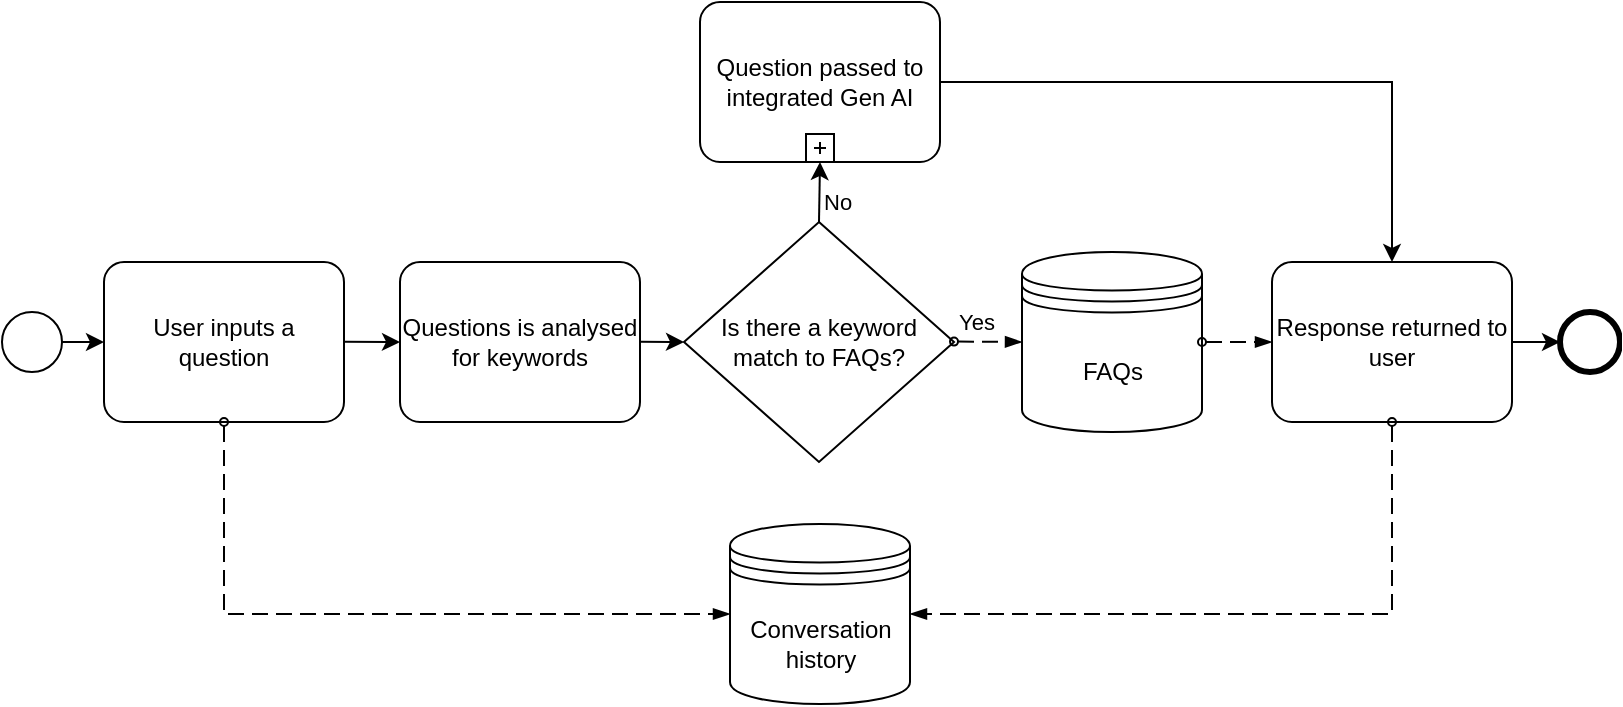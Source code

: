 <mxfile version="24.7.17">
  <diagram name="Page-1" id="DeIbvVuHgj3Wy3qqAMVm">
    <mxGraphModel dx="989" dy="514" grid="1" gridSize="10" guides="1" tooltips="1" connect="1" arrows="1" fold="1" page="1" pageScale="1" pageWidth="827" pageHeight="1169" math="0" shadow="0">
      <root>
        <mxCell id="0" />
        <mxCell id="1" parent="0" />
        <mxCell id="FuicBAazCinTitxpznMg-1" value="FAQs" style="shape=datastore;html=1;labelPosition=center;verticalLabelPosition=middle;align=center;verticalAlign=middle;" vertex="1" parent="1">
          <mxGeometry x="515" y="445" width="90" height="90" as="geometry" />
        </mxCell>
        <mxCell id="FuicBAazCinTitxpznMg-3" value="Is there a keyword match to FAQs?" style="shape=rhombus;html=1;dashed=0;whiteSpace=wrap;perimeter=rhombusPerimeter;" vertex="1" parent="1">
          <mxGeometry x="346" y="430" width="135" height="120" as="geometry" />
        </mxCell>
        <mxCell id="FuicBAazCinTitxpznMg-4" value="" style="points=[[0.145,0.145,0],[0.5,0,0],[0.855,0.145,0],[1,0.5,0],[0.855,0.855,0],[0.5,1,0],[0.145,0.855,0],[0,0.5,0]];shape=mxgraph.bpmn.event;html=1;verticalLabelPosition=bottom;labelBackgroundColor=#ffffff;verticalAlign=top;align=center;perimeter=ellipsePerimeter;outlineConnect=0;aspect=fixed;outline=standard;symbol=general;" vertex="1" parent="1">
          <mxGeometry x="5" y="475" width="30" height="30" as="geometry" />
        </mxCell>
        <mxCell id="FuicBAazCinTitxpznMg-5" value="User inputs a question" style="points=[[0.25,0,0],[0.5,0,0],[0.75,0,0],[1,0.25,0],[1,0.5,0],[1,0.75,0],[0.75,1,0],[0.5,1,0],[0.25,1,0],[0,0.75,0],[0,0.5,0],[0,0.25,0]];shape=mxgraph.bpmn.task;whiteSpace=wrap;rectStyle=rounded;size=10;html=1;container=1;expand=0;collapsible=0;taskMarker=abstract;" vertex="1" parent="1">
          <mxGeometry x="56" y="450" width="120" height="80" as="geometry" />
        </mxCell>
        <mxCell id="FuicBAazCinTitxpznMg-6" value="Questions is analysed for keywords" style="points=[[0.25,0,0],[0.5,0,0],[0.75,0,0],[1,0.25,0],[1,0.5,0],[1,0.75,0],[0.75,1,0],[0.5,1,0],[0.25,1,0],[0,0.75,0],[0,0.5,0],[0,0.25,0]];shape=mxgraph.bpmn.task;whiteSpace=wrap;rectStyle=rounded;size=10;html=1;container=1;expand=0;collapsible=0;taskMarker=abstract;" vertex="1" parent="1">
          <mxGeometry x="204" y="450" width="120" height="80" as="geometry" />
        </mxCell>
        <mxCell id="FuicBAazCinTitxpznMg-7" value="Question passed to integrated Gen AI" style="points=[[0.25,0,0],[0.5,0,0],[0.75,0,0],[1,0.25,0],[1,0.5,0],[1,0.75,0],[0.75,1,0],[0.5,1,0],[0.25,1,0],[0,0.75,0],[0,0.5,0],[0,0.25,0]];shape=mxgraph.bpmn.task;whiteSpace=wrap;rectStyle=rounded;size=10;html=1;container=1;expand=0;collapsible=0;taskMarker=abstract;isLoopSub=1;" vertex="1" parent="1">
          <mxGeometry x="354" y="320" width="120" height="80" as="geometry" />
        </mxCell>
        <mxCell id="FuicBAazCinTitxpznMg-8" value="Response returned to user" style="points=[[0.25,0,0],[0.5,0,0],[0.75,0,0],[1,0.25,0],[1,0.5,0],[1,0.75,0],[0.75,1,0],[0.5,1,0],[0.25,1,0],[0,0.75,0],[0,0.5,0],[0,0.25,0]];shape=mxgraph.bpmn.task;whiteSpace=wrap;rectStyle=rounded;size=10;html=1;container=1;expand=0;collapsible=0;taskMarker=abstract;" vertex="1" parent="1">
          <mxGeometry x="640" y="450" width="120" height="80" as="geometry" />
        </mxCell>
        <mxCell id="FuicBAazCinTitxpznMg-9" style="edgeStyle=orthogonalEdgeStyle;rounded=0;orthogonalLoop=1;jettySize=auto;html=1;exitX=0.5;exitY=1;exitDx=0;exitDy=0;" edge="1" parent="1" source="FuicBAazCinTitxpznMg-3" target="FuicBAazCinTitxpznMg-3">
          <mxGeometry relative="1" as="geometry" />
        </mxCell>
        <mxCell id="FuicBAazCinTitxpznMg-10" value="&lt;div&gt;Conversation&lt;/div&gt;&lt;div&gt;history&lt;/div&gt;" style="shape=datastore;html=1;labelPosition=center;verticalLabelPosition=middle;align=center;verticalAlign=middle;" vertex="1" parent="1">
          <mxGeometry x="369" y="581" width="90" height="90" as="geometry" />
        </mxCell>
        <mxCell id="FuicBAazCinTitxpznMg-11" value="" style="points=[[0.145,0.145,0],[0.5,0,0],[0.855,0.145,0],[1,0.5,0],[0.855,0.855,0],[0.5,1,0],[0.145,0.855,0],[0,0.5,0]];shape=mxgraph.bpmn.event;html=1;verticalLabelPosition=bottom;labelBackgroundColor=#ffffff;verticalAlign=top;align=center;perimeter=ellipsePerimeter;outlineConnect=0;aspect=fixed;outline=end;symbol=terminate2;" vertex="1" parent="1">
          <mxGeometry x="784" y="475" width="30" height="30" as="geometry" />
        </mxCell>
        <mxCell id="FuicBAazCinTitxpznMg-24" value="" style="endArrow=classic;html=1;rounded=0;exitX=1;exitY=0.5;exitDx=0;exitDy=0;exitPerimeter=0;entryX=0;entryY=0.5;entryDx=0;entryDy=0;entryPerimeter=0;" edge="1" parent="1" source="FuicBAazCinTitxpznMg-4" target="FuicBAazCinTitxpznMg-5">
          <mxGeometry width="50" height="50" relative="1" as="geometry">
            <mxPoint x="480" y="480" as="sourcePoint" />
            <mxPoint x="530" y="430" as="targetPoint" />
          </mxGeometry>
        </mxCell>
        <mxCell id="FuicBAazCinTitxpznMg-26" value="" style="endArrow=classic;html=1;rounded=0;exitX=1;exitY=0.5;exitDx=0;exitDy=0;exitPerimeter=0;entryX=0;entryY=0.5;entryDx=0;entryDy=0;entryPerimeter=0;" edge="1" parent="1">
          <mxGeometry width="50" height="50" relative="1" as="geometry">
            <mxPoint x="176" y="489.83" as="sourcePoint" />
            <mxPoint x="204" y="490" as="targetPoint" />
          </mxGeometry>
        </mxCell>
        <mxCell id="FuicBAazCinTitxpznMg-27" value="" style="endArrow=classic;html=1;rounded=0;exitX=1;exitY=0.5;exitDx=0;exitDy=0;exitPerimeter=0;entryX=0;entryY=0.5;entryDx=0;entryDy=0;" edge="1" parent="1" target="FuicBAazCinTitxpznMg-3">
          <mxGeometry width="50" height="50" relative="1" as="geometry">
            <mxPoint x="324" y="489.83" as="sourcePoint" />
            <mxPoint x="340" y="510" as="targetPoint" />
          </mxGeometry>
        </mxCell>
        <mxCell id="FuicBAazCinTitxpznMg-28" value="&lt;div align=&quot;left&quot;&gt;No&lt;/div&gt;" style="endArrow=classic;html=1;rounded=0;exitX=0.5;exitY=0;exitDx=0;exitDy=0;entryX=0.5;entryY=1;entryDx=0;entryDy=0;entryPerimeter=0;align=left;" edge="1" parent="1" source="FuicBAazCinTitxpznMg-3" target="FuicBAazCinTitxpznMg-7">
          <mxGeometry x="-0.333" width="50" height="50" relative="1" as="geometry">
            <mxPoint x="334" y="499.83" as="sourcePoint" />
            <mxPoint x="356" y="500" as="targetPoint" />
            <mxPoint as="offset" />
          </mxGeometry>
        </mxCell>
        <mxCell id="FuicBAazCinTitxpznMg-29" value="" style="endArrow=classic;html=1;rounded=0;exitX=1;exitY=0.5;exitDx=0;exitDy=0;exitPerimeter=0;entryX=0;entryY=0.5;entryDx=0;entryDy=0;entryPerimeter=0;" edge="1" parent="1" source="FuicBAazCinTitxpznMg-8" target="FuicBAazCinTitxpznMg-11">
          <mxGeometry width="50" height="50" relative="1" as="geometry">
            <mxPoint x="730" y="550" as="sourcePoint" />
            <mxPoint x="780" y="500" as="targetPoint" />
          </mxGeometry>
        </mxCell>
        <mxCell id="FuicBAazCinTitxpznMg-30" value="" style="dashed=1;dashPattern=8 4;endArrow=blockThin;endFill=1;startArrow=oval;startFill=0;endSize=6;startSize=4;html=1;rounded=0;exitX=1;exitY=0.5;exitDx=0;exitDy=0;entryX=0;entryY=0.5;entryDx=0;entryDy=0;entryPerimeter=0;" edge="1" parent="1" source="FuicBAazCinTitxpznMg-1" target="FuicBAazCinTitxpznMg-8">
          <mxGeometry width="160" relative="1" as="geometry">
            <mxPoint x="690" y="520" as="sourcePoint" />
            <mxPoint x="850" y="520" as="targetPoint" />
          </mxGeometry>
        </mxCell>
        <mxCell id="FuicBAazCinTitxpznMg-31" value="Yes" style="dashed=1;dashPattern=8 4;endArrow=blockThin;endFill=1;startArrow=oval;startFill=0;endSize=6;startSize=4;html=1;rounded=0;exitX=1;exitY=0.5;exitDx=0;exitDy=0;entryX=0;entryY=0.5;entryDx=0;entryDy=0;" edge="1" parent="1" target="FuicBAazCinTitxpznMg-1">
          <mxGeometry x="-0.384" y="10" width="160" relative="1" as="geometry">
            <mxPoint x="481" y="489.8" as="sourcePoint" />
            <mxPoint x="510" y="490" as="targetPoint" />
            <mxPoint as="offset" />
          </mxGeometry>
        </mxCell>
        <mxCell id="FuicBAazCinTitxpznMg-32" value="" style="dashed=1;dashPattern=8 4;endArrow=blockThin;endFill=1;startArrow=oval;startFill=0;endSize=6;startSize=4;html=1;rounded=0;exitX=0.5;exitY=1;exitDx=0;exitDy=0;entryX=1;entryY=0.5;entryDx=0;entryDy=0;exitPerimeter=0;" edge="1" parent="1" source="FuicBAazCinTitxpznMg-8" target="FuicBAazCinTitxpznMg-10">
          <mxGeometry width="160" relative="1" as="geometry">
            <mxPoint x="491" y="499.8" as="sourcePoint" />
            <mxPoint x="520" y="500" as="targetPoint" />
            <Array as="points">
              <mxPoint x="700" y="626" />
            </Array>
          </mxGeometry>
        </mxCell>
        <mxCell id="FuicBAazCinTitxpznMg-33" value="" style="endArrow=classic;html=1;rounded=0;exitX=1;exitY=0.5;exitDx=0;exitDy=0;exitPerimeter=0;entryX=0.5;entryY=0;entryDx=0;entryDy=0;entryPerimeter=0;" edge="1" parent="1" source="FuicBAazCinTitxpznMg-7" target="FuicBAazCinTitxpznMg-8">
          <mxGeometry width="50" height="50" relative="1" as="geometry">
            <mxPoint x="490" y="500" as="sourcePoint" />
            <mxPoint x="540" y="450" as="targetPoint" />
            <Array as="points">
              <mxPoint x="700" y="360" />
            </Array>
          </mxGeometry>
        </mxCell>
        <mxCell id="FuicBAazCinTitxpznMg-34" value="" style="dashed=1;dashPattern=8 4;endArrow=blockThin;endFill=1;startArrow=oval;startFill=0;endSize=6;startSize=4;html=1;rounded=0;exitX=0.5;exitY=1;exitDx=0;exitDy=0;exitPerimeter=0;entryX=0;entryY=0.5;entryDx=0;entryDy=0;" edge="1" parent="1" source="FuicBAazCinTitxpznMg-5" target="FuicBAazCinTitxpznMg-10">
          <mxGeometry width="160" relative="1" as="geometry">
            <mxPoint x="170" y="540" as="sourcePoint" />
            <mxPoint x="330" y="540" as="targetPoint" />
            <Array as="points">
              <mxPoint x="116" y="626" />
            </Array>
          </mxGeometry>
        </mxCell>
      </root>
    </mxGraphModel>
  </diagram>
</mxfile>
